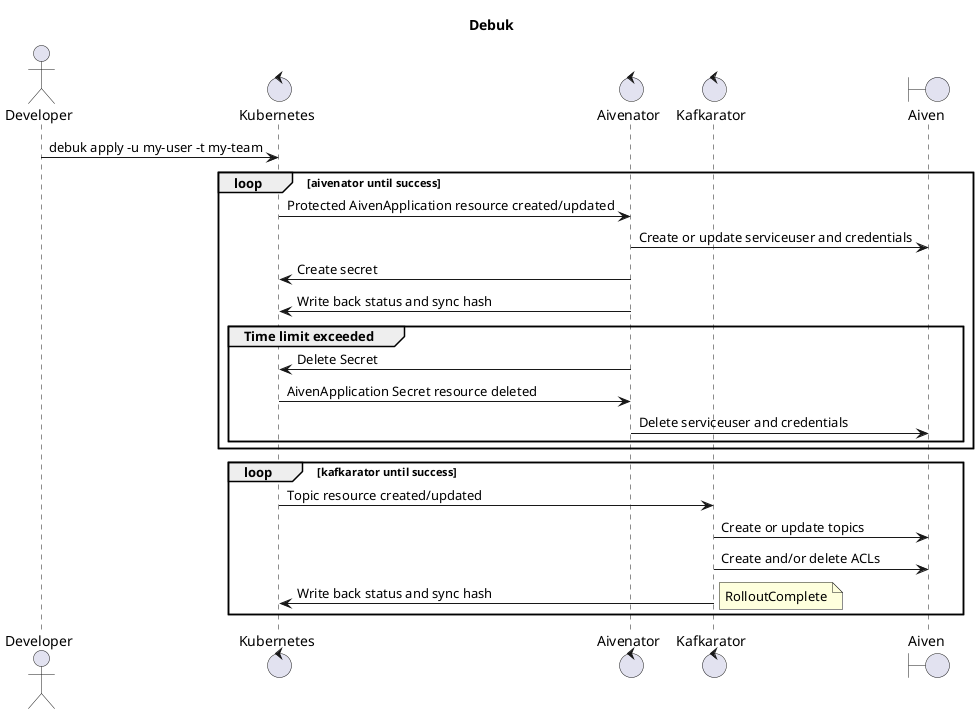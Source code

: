 @startuml
title Debuk

actor developer as "Developer"
control kubernetes as "Kubernetes"
control aivenator as "Aivenator"
control kafkarator as "Kafkarator"
boundary aiven as "Aiven"

developer -> kubernetes : debuk apply -u my-user -t my-team

loop aivenator until success
kubernetes -> aivenator : Protected AivenApplication resource created/updated
aivenator -> aiven : Create or update serviceuser and credentials
aivenator -> kubernetes : Create secret
aivenator -> kubernetes : Write back status and sync hash
group Time limit exceeded
aivenator -> kubernetes : Delete Secret
kubernetes -> aivenator : AivenApplication Secret resource deleted
aivenator -> aiven : Delete serviceuser and credentials
    end
end

loop kafkarator until success
kubernetes -> kafkarator : Topic resource created/updated
kafkarator -> aiven : Create or update topics
kafkarator -> aiven : Create and/or delete ACLs
kafkarator -> kubernetes : Write back status and sync hash
note right: RolloutComplete
end

@enduml